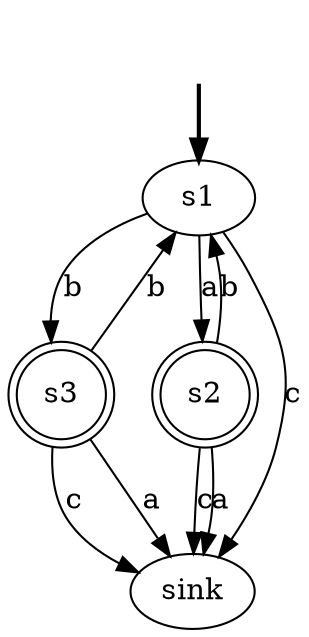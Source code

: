 digraph {
	fake [style=invisible]
	s1 [root=true]
	s3 [shape=doublecircle]
	s2 [shape=doublecircle]
	fake -> s1 [style=bold]
	s1 -> s2 [label=a]
	s1 -> s3 [label=b]
	s1 -> sink [label=c]
	s3 -> sink [label=c]
	s3 -> sink [label=a]
	s3 -> s1 [label=b]
	s2 -> sink [label=c]
	s2 -> sink [label=a]
	s2 -> s1 [label=b]
}
